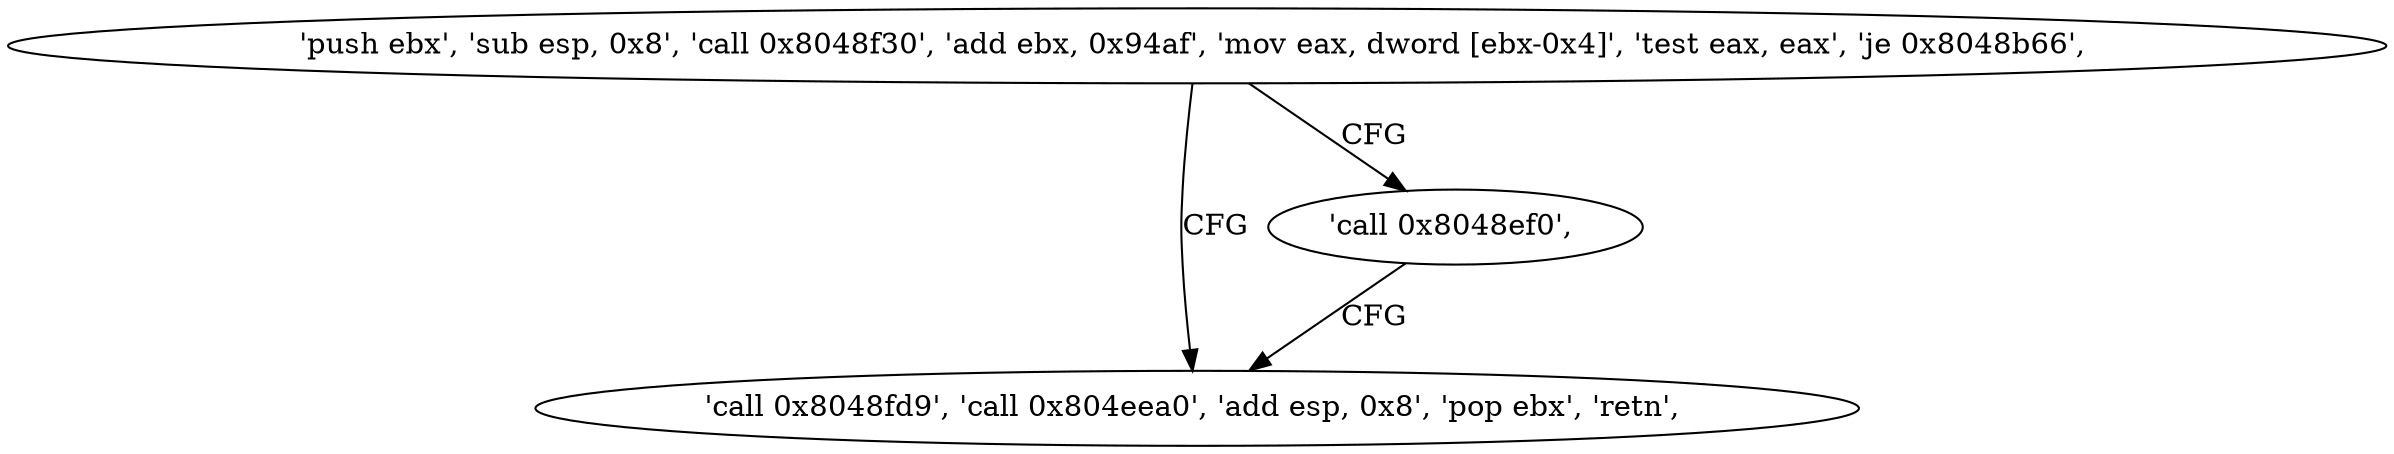digraph "func" {
"134515528" [label = "'push ebx', 'sub esp, 0x8', 'call 0x8048f30', 'add ebx, 0x94af', 'mov eax, dword [ebx-0x4]', 'test eax, eax', 'je 0x8048b66', " ]
"134515558" [label = "'call 0x8048fd9', 'call 0x804eea0', 'add esp, 0x8', 'pop ebx', 'retn', " ]
"134515553" [label = "'call 0x8048ef0', " ]
"134515528" -> "134515558" [ label = "CFG" ]
"134515528" -> "134515553" [ label = "CFG" ]
"134515553" -> "134515558" [ label = "CFG" ]
}

